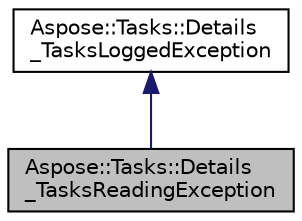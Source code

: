 digraph "Aspose::Tasks::Details_TasksReadingException"
{
 // LATEX_PDF_SIZE
  edge [fontname="Helvetica",fontsize="10",labelfontname="Helvetica",labelfontsize="10"];
  node [fontname="Helvetica",fontsize="10",shape=record];
  Node1 [label="Aspose::Tasks::Details\l_TasksReadingException",height=0.2,width=0.4,color="black", fillcolor="grey75", style="filled", fontcolor="black",tooltip="Represents the standard internal reading exception type."];
  Node2 -> Node1 [dir="back",color="midnightblue",fontsize="10",style="solid",fontname="Helvetica"];
  Node2 [label="Aspose::Tasks::Details\l_TasksLoggedException",height=0.2,width=0.4,color="black", fillcolor="white", style="filled",URL="$class_aspose_1_1_tasks_1_1_details___tasks_logged_exception.html",tooltip="Represents the standard internal exception type."];
}
